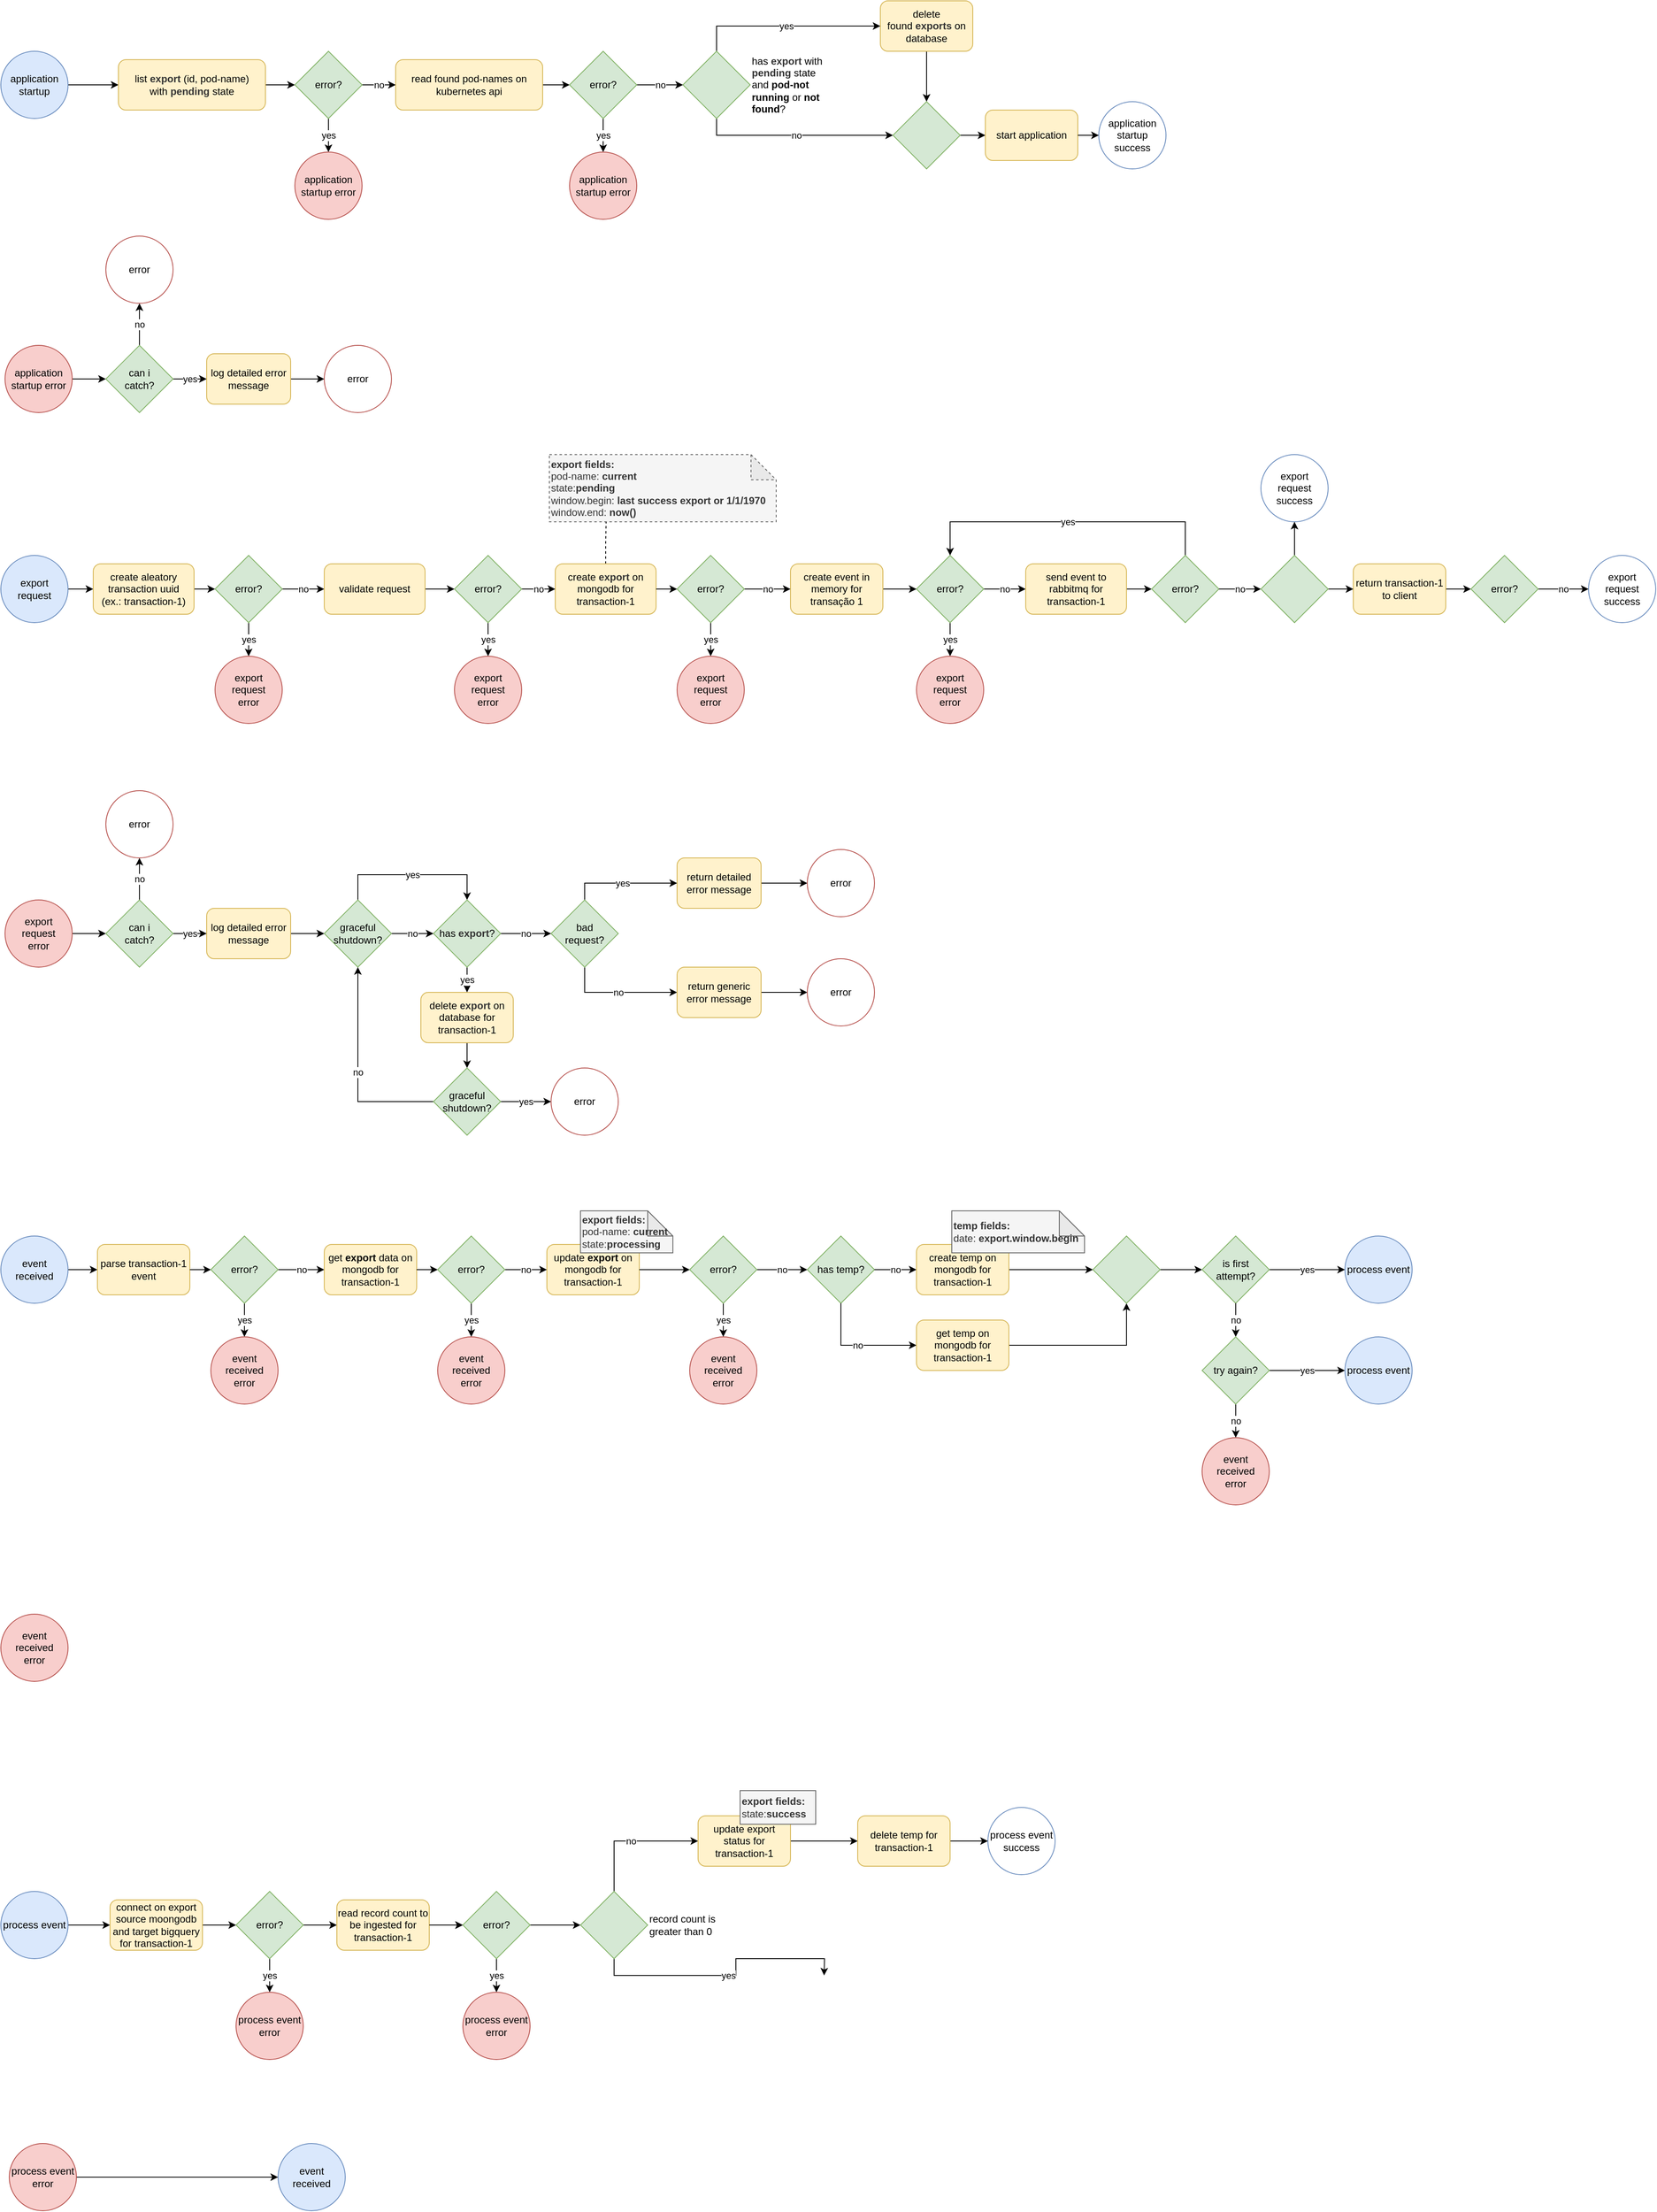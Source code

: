 <mxfile version="20.6.2" type="device"><diagram id="9GWnKrd_a0qe660i1jqb" name="Page-1"><mxGraphModel dx="3796" dy="3440" grid="1" gridSize="10" guides="1" tooltips="1" connect="1" arrows="1" fold="1" page="1" pageScale="1" pageWidth="850" pageHeight="1100" math="0" shadow="0"><root><mxCell id="0"/><mxCell id="1" parent="0"/><mxCell id="jVAdtIoG-T3ubMQ3IQV3-227" style="edgeStyle=orthogonalEdgeStyle;rounded=0;orthogonalLoop=1;jettySize=auto;html=1;exitX=0.5;exitY=0;exitDx=0;exitDy=0;endArrow=none;endFill=0;dashed=1;entryX=0.25;entryY=1;entryDx=0;entryDy=0;" edge="1" parent="1" source="jVAdtIoG-T3ubMQ3IQV3-1" target="jVAdtIoG-T3ubMQ3IQV3-95"><mxGeometry relative="1" as="geometry"/></mxCell><mxCell id="jVAdtIoG-T3ubMQ3IQV3-1" value="create&amp;nbsp;&lt;b style=&quot;color: rgb(51, 51, 51); text-align: left;&quot;&gt;export&lt;/b&gt;&amp;nbsp;on mongodb for transaction-1" style="rounded=1;whiteSpace=wrap;html=1;fillColor=#fff2cc;strokeColor=#d6b656;" vertex="1" parent="1"><mxGeometry x="235" y="-960" width="120" height="60" as="geometry"/></mxCell><mxCell id="jVAdtIoG-T3ubMQ3IQV3-5" style="edgeStyle=orthogonalEdgeStyle;rounded=0;orthogonalLoop=1;jettySize=auto;html=1;exitX=1;exitY=0.5;exitDx=0;exitDy=0;entryX=0;entryY=0.5;entryDx=0;entryDy=0;" edge="1" parent="1" source="jVAdtIoG-T3ubMQ3IQV3-1" target="jVAdtIoG-T3ubMQ3IQV3-17"><mxGeometry relative="1" as="geometry"/></mxCell><mxCell id="jVAdtIoG-T3ubMQ3IQV3-3" style="edgeStyle=orthogonalEdgeStyle;rounded=0;orthogonalLoop=1;jettySize=auto;html=1;entryX=0;entryY=0.5;entryDx=0;entryDy=0;" edge="1" parent="1" source="jVAdtIoG-T3ubMQ3IQV3-2" target="jVAdtIoG-T3ubMQ3IQV3-8"><mxGeometry relative="1" as="geometry"/></mxCell><mxCell id="jVAdtIoG-T3ubMQ3IQV3-2" value="export&lt;br&gt;request" style="ellipse;whiteSpace=wrap;html=1;aspect=fixed;fillColor=#dae8fc;strokeColor=#6c8ebf;" vertex="1" parent="1"><mxGeometry x="-425" y="-970" width="80" height="80" as="geometry"/></mxCell><mxCell id="jVAdtIoG-T3ubMQ3IQV3-7" style="edgeStyle=orthogonalEdgeStyle;rounded=0;orthogonalLoop=1;jettySize=auto;html=1;exitX=1;exitY=0.5;exitDx=0;exitDy=0;entryX=0;entryY=0.5;entryDx=0;entryDy=0;" edge="1" parent="1" source="jVAdtIoG-T3ubMQ3IQV3-4" target="jVAdtIoG-T3ubMQ3IQV3-19"><mxGeometry relative="1" as="geometry"/></mxCell><mxCell id="jVAdtIoG-T3ubMQ3IQV3-4" value="create event in memory for transação 1" style="rounded=1;whiteSpace=wrap;html=1;fillColor=#fff2cc;strokeColor=#d6b656;" vertex="1" parent="1"><mxGeometry x="515" y="-960" width="110" height="60" as="geometry"/></mxCell><mxCell id="jVAdtIoG-T3ubMQ3IQV3-11" style="edgeStyle=orthogonalEdgeStyle;rounded=0;orthogonalLoop=1;jettySize=auto;html=1;exitX=1;exitY=0.5;exitDx=0;exitDy=0;entryX=0;entryY=0.5;entryDx=0;entryDy=0;" edge="1" parent="1" source="jVAdtIoG-T3ubMQ3IQV3-6" target="jVAdtIoG-T3ubMQ3IQV3-21"><mxGeometry relative="1" as="geometry"/></mxCell><mxCell id="jVAdtIoG-T3ubMQ3IQV3-6" value="return transaction-1 to client&lt;span style=&quot;color: rgba(0, 0, 0, 0); font-family: monospace; font-size: 0px; text-align: start;&quot;&gt;%3CmxGraphModel%3E%3Croot%3E%3CmxCell%20id%3D%220%22%2F%3E%3CmxCell%20id%3D%221%22%20parent%3D%220%22%2F%3E%3CmxCell%20id%3D%222%22%20value%3D%22error%3F%22%20style%3D%22rhombus%3BwhiteSpace%3Dwrap%3Bhtml%3D1%3BfillColor%3D%23d5e8d4%3BstrokeColor%3D%2382b366%3B%22%20vertex%3D%221%22%20parent%3D%221%22%3E%3CmxGeometry%20x%3D%22670%22%20y%3D%22260%22%20width%3D%2280%22%20height%3D%2280%22%20as%3D%22geometry%22%2F%3E%3C%2FmxCell%3E%3C%2Froot%3E%3C%2FmxGraphModel%3E&lt;/span&gt;" style="rounded=1;whiteSpace=wrap;html=1;fillColor=#fff2cc;strokeColor=#d6b656;" vertex="1" parent="1"><mxGeometry x="1185" y="-960" width="110" height="60" as="geometry"/></mxCell><mxCell id="jVAdtIoG-T3ubMQ3IQV3-9" style="edgeStyle=orthogonalEdgeStyle;rounded=0;orthogonalLoop=1;jettySize=auto;html=1;exitX=1;exitY=0.5;exitDx=0;exitDy=0;entryX=0;entryY=0.5;entryDx=0;entryDy=0;" edge="1" parent="1" source="jVAdtIoG-T3ubMQ3IQV3-8" target="jVAdtIoG-T3ubMQ3IQV3-15"><mxGeometry relative="1" as="geometry"/></mxCell><mxCell id="jVAdtIoG-T3ubMQ3IQV3-8" value="create aleatory transaction uuid&lt;br&gt;(ex.: transaction-1)" style="rounded=1;whiteSpace=wrap;html=1;fillColor=#fff2cc;strokeColor=#d6b656;" vertex="1" parent="1"><mxGeometry x="-315" y="-960" width="120" height="60" as="geometry"/></mxCell><mxCell id="jVAdtIoG-T3ubMQ3IQV3-10" value="export&lt;br&gt;request&lt;br&gt;success" style="ellipse;whiteSpace=wrap;html=1;aspect=fixed;fillColor=none;strokeColor=#6c8ebf;" vertex="1" parent="1"><mxGeometry x="1465" y="-970" width="80" height="80" as="geometry"/></mxCell><mxCell id="jVAdtIoG-T3ubMQ3IQV3-14" value="" style="edgeStyle=orthogonalEdgeStyle;rounded=0;orthogonalLoop=1;jettySize=auto;html=1;" edge="1" parent="1" source="jVAdtIoG-T3ubMQ3IQV3-12" target="jVAdtIoG-T3ubMQ3IQV3-13"><mxGeometry relative="1" as="geometry"/></mxCell><mxCell id="jVAdtIoG-T3ubMQ3IQV3-12" value="event&lt;br&gt;received" style="ellipse;whiteSpace=wrap;html=1;aspect=fixed;fillColor=#dae8fc;strokeColor=#6c8ebf;" vertex="1" parent="1"><mxGeometry x="-425" y="-160" width="80" height="80" as="geometry"/></mxCell><mxCell id="jVAdtIoG-T3ubMQ3IQV3-13" value="parse transaction-1 event" style="rounded=1;whiteSpace=wrap;html=1;fillColor=#fff2cc;strokeColor=#d6b656;" vertex="1" parent="1"><mxGeometry x="-310" y="-150" width="110" height="60" as="geometry"/></mxCell><mxCell id="jVAdtIoG-T3ubMQ3IQV3-16" value="no" style="edgeStyle=orthogonalEdgeStyle;rounded=0;orthogonalLoop=1;jettySize=auto;html=1;exitX=1;exitY=0.5;exitDx=0;exitDy=0;entryX=0;entryY=0.5;entryDx=0;entryDy=0;" edge="1" parent="1" source="jVAdtIoG-T3ubMQ3IQV3-15" target="jVAdtIoG-T3ubMQ3IQV3-80"><mxGeometry relative="1" as="geometry"/></mxCell><mxCell id="jVAdtIoG-T3ubMQ3IQV3-27" value="yes" style="edgeStyle=orthogonalEdgeStyle;rounded=0;orthogonalLoop=1;jettySize=auto;html=1;exitX=0.5;exitY=1;exitDx=0;exitDy=0;" edge="1" parent="1" source="jVAdtIoG-T3ubMQ3IQV3-15" target="jVAdtIoG-T3ubMQ3IQV3-26"><mxGeometry relative="1" as="geometry"/></mxCell><mxCell id="jVAdtIoG-T3ubMQ3IQV3-15" value="error?" style="rhombus;whiteSpace=wrap;html=1;fillColor=#d5e8d4;strokeColor=#82b366;" vertex="1" parent="1"><mxGeometry x="-170" y="-970" width="80" height="80" as="geometry"/></mxCell><mxCell id="jVAdtIoG-T3ubMQ3IQV3-18" value="no" style="edgeStyle=orthogonalEdgeStyle;rounded=0;orthogonalLoop=1;jettySize=auto;html=1;exitX=1;exitY=0.5;exitDx=0;exitDy=0;entryX=0;entryY=0.5;entryDx=0;entryDy=0;" edge="1" parent="1" source="jVAdtIoG-T3ubMQ3IQV3-17" target="jVAdtIoG-T3ubMQ3IQV3-4"><mxGeometry relative="1" as="geometry"/></mxCell><mxCell id="jVAdtIoG-T3ubMQ3IQV3-35" value="yes" style="edgeStyle=orthogonalEdgeStyle;rounded=0;orthogonalLoop=1;jettySize=auto;html=1;exitX=0.5;exitY=1;exitDx=0;exitDy=0;" edge="1" parent="1" source="jVAdtIoG-T3ubMQ3IQV3-17" target="jVAdtIoG-T3ubMQ3IQV3-34"><mxGeometry relative="1" as="geometry"><mxPoint x="435" y="-790" as="targetPoint"/></mxGeometry></mxCell><mxCell id="jVAdtIoG-T3ubMQ3IQV3-17" value="error?" style="rhombus;whiteSpace=wrap;html=1;fillColor=#d5e8d4;strokeColor=#82b366;" vertex="1" parent="1"><mxGeometry x="380" y="-970" width="80" height="80" as="geometry"/></mxCell><mxCell id="jVAdtIoG-T3ubMQ3IQV3-20" value="no" style="edgeStyle=orthogonalEdgeStyle;rounded=0;orthogonalLoop=1;jettySize=auto;html=1;exitX=1;exitY=0.5;exitDx=0;exitDy=0;entryX=0;entryY=0.5;entryDx=0;entryDy=0;" edge="1" parent="1" source="jVAdtIoG-T3ubMQ3IQV3-19" target="jVAdtIoG-T3ubMQ3IQV3-39"><mxGeometry relative="1" as="geometry"/></mxCell><mxCell id="jVAdtIoG-T3ubMQ3IQV3-38" value="yes" style="rounded=0;orthogonalLoop=1;jettySize=auto;html=1;" edge="1" parent="1" source="jVAdtIoG-T3ubMQ3IQV3-19" target="jVAdtIoG-T3ubMQ3IQV3-53"><mxGeometry relative="1" as="geometry"/></mxCell><mxCell id="jVAdtIoG-T3ubMQ3IQV3-19" value="error?" style="rhombus;whiteSpace=wrap;html=1;fillColor=#d5e8d4;strokeColor=#82b366;" vertex="1" parent="1"><mxGeometry x="665" y="-970" width="80" height="80" as="geometry"/></mxCell><mxCell id="jVAdtIoG-T3ubMQ3IQV3-22" value="no" style="edgeStyle=orthogonalEdgeStyle;rounded=0;orthogonalLoop=1;jettySize=auto;html=1;exitX=1;exitY=0.5;exitDx=0;exitDy=0;entryX=0;entryY=0.5;entryDx=0;entryDy=0;" edge="1" parent="1" source="jVAdtIoG-T3ubMQ3IQV3-21" target="jVAdtIoG-T3ubMQ3IQV3-10"><mxGeometry relative="1" as="geometry"/></mxCell><mxCell id="jVAdtIoG-T3ubMQ3IQV3-21" value="error?" style="rhombus;whiteSpace=wrap;html=1;fillColor=#d5e8d4;strokeColor=#82b366;" vertex="1" parent="1"><mxGeometry x="1325" y="-970" width="80" height="80" as="geometry"/></mxCell><mxCell id="jVAdtIoG-T3ubMQ3IQV3-25" style="edgeStyle=orthogonalEdgeStyle;rounded=0;orthogonalLoop=1;jettySize=auto;html=1;exitX=1;exitY=0.5;exitDx=0;exitDy=0;" edge="1" parent="1" source="jVAdtIoG-T3ubMQ3IQV3-23" target="jVAdtIoG-T3ubMQ3IQV3-24"><mxGeometry relative="1" as="geometry"><mxPoint x="540" y="-519.97" as="targetPoint"/></mxGeometry></mxCell><mxCell id="jVAdtIoG-T3ubMQ3IQV3-23" value="return detailed error message" style="rounded=1;whiteSpace=wrap;html=1;fillColor=#fff2cc;strokeColor=#d6b656;" vertex="1" parent="1"><mxGeometry x="380" y="-610" width="100" height="60" as="geometry"/></mxCell><mxCell id="jVAdtIoG-T3ubMQ3IQV3-24" value="error" style="ellipse;whiteSpace=wrap;html=1;aspect=fixed;fillColor=none;strokeColor=#b85450;" vertex="1" parent="1"><mxGeometry x="535" y="-620" width="80" height="80" as="geometry"/></mxCell><mxCell id="jVAdtIoG-T3ubMQ3IQV3-26" value="export&lt;br&gt;request&lt;br&gt;error" style="ellipse;whiteSpace=wrap;html=1;aspect=fixed;fillColor=#f8cecc;strokeColor=#b85450;" vertex="1" parent="1"><mxGeometry x="-170" y="-850" width="80" height="80" as="geometry"/></mxCell><mxCell id="jVAdtIoG-T3ubMQ3IQV3-33" style="edgeStyle=orthogonalEdgeStyle;rounded=0;orthogonalLoop=1;jettySize=auto;html=1;entryX=0;entryY=0.5;entryDx=0;entryDy=0;" edge="1" parent="1" source="jVAdtIoG-T3ubMQ3IQV3-32" target="jVAdtIoG-T3ubMQ3IQV3-61"><mxGeometry relative="1" as="geometry"/></mxCell><mxCell id="jVAdtIoG-T3ubMQ3IQV3-32" value="export&lt;br&gt;request&lt;br&gt;error" style="ellipse;whiteSpace=wrap;html=1;aspect=fixed;fillColor=#f8cecc;strokeColor=#b85450;" vertex="1" parent="1"><mxGeometry x="-420" y="-559.97" width="80" height="80" as="geometry"/></mxCell><mxCell id="jVAdtIoG-T3ubMQ3IQV3-34" value="export&lt;br&gt;request&lt;br&gt;error" style="ellipse;whiteSpace=wrap;html=1;aspect=fixed;fillColor=#f8cecc;strokeColor=#b85450;" vertex="1" parent="1"><mxGeometry x="380" y="-850" width="80" height="80" as="geometry"/></mxCell><mxCell id="jVAdtIoG-T3ubMQ3IQV3-37" value="yes" style="edgeStyle=orthogonalEdgeStyle;rounded=0;orthogonalLoop=1;jettySize=auto;html=1;exitX=1;exitY=0.5;exitDx=0;exitDy=0;" edge="1" parent="1" source="jVAdtIoG-T3ubMQ3IQV3-88" target="jVAdtIoG-T3ubMQ3IQV3-76"><mxGeometry relative="1" as="geometry"><mxPoint x="20" y="-230" as="targetPoint"/></mxGeometry></mxCell><mxCell id="jVAdtIoG-T3ubMQ3IQV3-91" style="edgeStyle=orthogonalEdgeStyle;rounded=0;orthogonalLoop=1;jettySize=auto;html=1;exitX=0.5;exitY=1;exitDx=0;exitDy=0;" edge="1" parent="1" source="jVAdtIoG-T3ubMQ3IQV3-36" target="jVAdtIoG-T3ubMQ3IQV3-88"><mxGeometry relative="1" as="geometry"/></mxCell><mxCell id="jVAdtIoG-T3ubMQ3IQV3-36" value="delete&amp;nbsp;&lt;b style=&quot;color: rgb(51, 51, 51); text-align: left;&quot;&gt;export&lt;/b&gt;&amp;nbsp;on database for transaction-1" style="rounded=1;whiteSpace=wrap;html=1;fillColor=#fff2cc;strokeColor=#d6b656;" vertex="1" parent="1"><mxGeometry x="75" y="-450" width="110" height="60" as="geometry"/></mxCell><mxCell id="jVAdtIoG-T3ubMQ3IQV3-41" style="edgeStyle=orthogonalEdgeStyle;rounded=0;orthogonalLoop=1;jettySize=auto;html=1;exitX=1;exitY=0.5;exitDx=0;exitDy=0;entryX=0;entryY=0.5;entryDx=0;entryDy=0;" edge="1" parent="1" source="jVAdtIoG-T3ubMQ3IQV3-39" target="jVAdtIoG-T3ubMQ3IQV3-40"><mxGeometry relative="1" as="geometry"/></mxCell><mxCell id="jVAdtIoG-T3ubMQ3IQV3-39" value="send event to rabbitmq for transaction-1" style="rounded=1;whiteSpace=wrap;html=1;fillColor=#fff2cc;strokeColor=#d6b656;" vertex="1" parent="1"><mxGeometry x="795" y="-960" width="120" height="60" as="geometry"/></mxCell><mxCell id="jVAdtIoG-T3ubMQ3IQV3-55" value="yes" style="edgeStyle=orthogonalEdgeStyle;rounded=0;orthogonalLoop=1;jettySize=auto;html=1;exitX=0.5;exitY=0;exitDx=0;exitDy=0;entryX=0.5;entryY=0;entryDx=0;entryDy=0;" edge="1" parent="1" source="jVAdtIoG-T3ubMQ3IQV3-40" target="jVAdtIoG-T3ubMQ3IQV3-19"><mxGeometry relative="1" as="geometry"><Array as="points"><mxPoint x="985" y="-1010"/><mxPoint x="705" y="-1010"/></Array></mxGeometry></mxCell><mxCell id="jVAdtIoG-T3ubMQ3IQV3-40" value="error?" style="rhombus;whiteSpace=wrap;html=1;fillColor=#d5e8d4;strokeColor=#82b366;" vertex="1" parent="1"><mxGeometry x="945" y="-970" width="80" height="80" as="geometry"/></mxCell><mxCell id="jVAdtIoG-T3ubMQ3IQV3-43" value="no" style="edgeStyle=orthogonalEdgeStyle;rounded=0;orthogonalLoop=1;jettySize=auto;html=1;exitX=1;exitY=0.5;exitDx=0;exitDy=0;entryX=0;entryY=0.5;entryDx=0;entryDy=0;" edge="1" parent="1" source="jVAdtIoG-T3ubMQ3IQV3-40" target="jVAdtIoG-T3ubMQ3IQV3-58"><mxGeometry relative="1" as="geometry"><mxPoint x="995.0" y="-760" as="sourcePoint"/><mxPoint x="1055.0" y="-760" as="targetPoint"/></mxGeometry></mxCell><mxCell id="jVAdtIoG-T3ubMQ3IQV3-45" value="yes" style="edgeStyle=orthogonalEdgeStyle;rounded=0;orthogonalLoop=1;jettySize=auto;html=1;exitX=0.5;exitY=0;exitDx=0;exitDy=0;entryX=0;entryY=0.5;entryDx=0;entryDy=0;" edge="1" parent="1" source="jVAdtIoG-T3ubMQ3IQV3-44" target="jVAdtIoG-T3ubMQ3IQV3-23"><mxGeometry relative="1" as="geometry"/></mxCell><mxCell id="jVAdtIoG-T3ubMQ3IQV3-47" value="no" style="edgeStyle=orthogonalEdgeStyle;rounded=0;orthogonalLoop=1;jettySize=auto;html=1;exitX=0.5;exitY=1;exitDx=0;exitDy=0;" edge="1" parent="1" source="jVAdtIoG-T3ubMQ3IQV3-44" target="jVAdtIoG-T3ubMQ3IQV3-46"><mxGeometry relative="1" as="geometry"/></mxCell><mxCell id="jVAdtIoG-T3ubMQ3IQV3-44" value="bad&lt;br&gt;request?" style="rhombus;whiteSpace=wrap;html=1;fillColor=#d5e8d4;strokeColor=#82b366;" vertex="1" parent="1"><mxGeometry x="230" y="-559.97" width="80" height="80" as="geometry"/></mxCell><mxCell id="jVAdtIoG-T3ubMQ3IQV3-49" style="edgeStyle=orthogonalEdgeStyle;rounded=0;orthogonalLoop=1;jettySize=auto;html=1;exitX=1;exitY=0.5;exitDx=0;exitDy=0;" edge="1" parent="1" source="jVAdtIoG-T3ubMQ3IQV3-46" target="jVAdtIoG-T3ubMQ3IQV3-78"><mxGeometry relative="1" as="geometry"><mxPoint x="580" y="-479.97" as="targetPoint"/></mxGeometry></mxCell><mxCell id="jVAdtIoG-T3ubMQ3IQV3-46" value="return generic error message" style="rounded=1;whiteSpace=wrap;html=1;fillColor=#fff2cc;strokeColor=#d6b656;" vertex="1" parent="1"><mxGeometry x="380" y="-479.97" width="100" height="60" as="geometry"/></mxCell><mxCell id="jVAdtIoG-T3ubMQ3IQV3-52" style="edgeStyle=orthogonalEdgeStyle;rounded=0;orthogonalLoop=1;jettySize=auto;html=1;exitX=1;exitY=0.5;exitDx=0;exitDy=0;entryX=0;entryY=0.5;entryDx=0;entryDy=0;" edge="1" parent="1" source="jVAdtIoG-T3ubMQ3IQV3-51" target="jVAdtIoG-T3ubMQ3IQV3-69"><mxGeometry relative="1" as="geometry"/></mxCell><mxCell id="jVAdtIoG-T3ubMQ3IQV3-51" value="log detailed error message" style="rounded=1;whiteSpace=wrap;html=1;fillColor=#fff2cc;strokeColor=#d6b656;" vertex="1" parent="1"><mxGeometry x="-180" y="-549.97" width="100" height="60" as="geometry"/></mxCell><mxCell id="jVAdtIoG-T3ubMQ3IQV3-53" value="export&lt;br&gt;request&lt;br&gt;error" style="ellipse;whiteSpace=wrap;html=1;aspect=fixed;fillColor=#f8cecc;strokeColor=#b85450;" vertex="1" parent="1"><mxGeometry x="665" y="-850" width="80" height="80" as="geometry"/></mxCell><mxCell id="jVAdtIoG-T3ubMQ3IQV3-57" value="export&lt;br&gt;request&lt;br&gt;success" style="ellipse;whiteSpace=wrap;html=1;aspect=fixed;fillColor=none;strokeColor=#6c8ebf;" vertex="1" parent="1"><mxGeometry x="1075" y="-1090" width="80" height="80" as="geometry"/></mxCell><mxCell id="jVAdtIoG-T3ubMQ3IQV3-59" style="edgeStyle=orthogonalEdgeStyle;rounded=0;orthogonalLoop=1;jettySize=auto;html=1;" edge="1" parent="1" source="jVAdtIoG-T3ubMQ3IQV3-58" target="jVAdtIoG-T3ubMQ3IQV3-57"><mxGeometry relative="1" as="geometry"/></mxCell><mxCell id="jVAdtIoG-T3ubMQ3IQV3-60" style="edgeStyle=orthogonalEdgeStyle;rounded=0;orthogonalLoop=1;jettySize=auto;html=1;exitX=1;exitY=0.5;exitDx=0;exitDy=0;entryX=0;entryY=0.5;entryDx=0;entryDy=0;" edge="1" parent="1" source="jVAdtIoG-T3ubMQ3IQV3-58" target="jVAdtIoG-T3ubMQ3IQV3-6"><mxGeometry relative="1" as="geometry"/></mxCell><mxCell id="jVAdtIoG-T3ubMQ3IQV3-58" value="" style="rhombus;whiteSpace=wrap;html=1;fillColor=#d5e8d4;strokeColor=#82b366;" vertex="1" parent="1"><mxGeometry x="1075" y="-970" width="80" height="80" as="geometry"/></mxCell><mxCell id="jVAdtIoG-T3ubMQ3IQV3-63" value="yes" style="edgeStyle=orthogonalEdgeStyle;rounded=0;orthogonalLoop=1;jettySize=auto;html=1;exitX=1;exitY=0.5;exitDx=0;exitDy=0;" edge="1" parent="1" source="jVAdtIoG-T3ubMQ3IQV3-61" target="jVAdtIoG-T3ubMQ3IQV3-51"><mxGeometry relative="1" as="geometry"/></mxCell><mxCell id="jVAdtIoG-T3ubMQ3IQV3-65" value="no" style="edgeStyle=orthogonalEdgeStyle;rounded=0;orthogonalLoop=1;jettySize=auto;html=1;exitX=0.5;exitY=0;exitDx=0;exitDy=0;" edge="1" parent="1" source="jVAdtIoG-T3ubMQ3IQV3-61" target="jVAdtIoG-T3ubMQ3IQV3-75"><mxGeometry relative="1" as="geometry"/></mxCell><mxCell id="jVAdtIoG-T3ubMQ3IQV3-61" value="can i&lt;br&gt;catch?" style="rhombus;whiteSpace=wrap;html=1;fillColor=#d5e8d4;strokeColor=#82b366;" vertex="1" parent="1"><mxGeometry x="-300" y="-559.97" width="80" height="80" as="geometry"/></mxCell><mxCell id="jVAdtIoG-T3ubMQ3IQV3-92" style="edgeStyle=orthogonalEdgeStyle;rounded=0;orthogonalLoop=1;jettySize=auto;html=1;exitX=1;exitY=0.5;exitDx=0;exitDy=0;entryX=0;entryY=0.5;entryDx=0;entryDy=0;" edge="1" parent="1" source="jVAdtIoG-T3ubMQ3IQV3-66" target="jVAdtIoG-T3ubMQ3IQV3-106"><mxGeometry relative="1" as="geometry"/></mxCell><mxCell id="jVAdtIoG-T3ubMQ3IQV3-66" value="application startup" style="ellipse;whiteSpace=wrap;html=1;aspect=fixed;fillColor=#dae8fc;strokeColor=#6c8ebf;" vertex="1" parent="1"><mxGeometry x="-425" y="-1570" width="80" height="80" as="geometry"/></mxCell><mxCell id="jVAdtIoG-T3ubMQ3IQV3-100" style="edgeStyle=orthogonalEdgeStyle;rounded=0;orthogonalLoop=1;jettySize=auto;html=1;exitX=0.5;exitY=1;exitDx=0;exitDy=0;entryX=0.5;entryY=0;entryDx=0;entryDy=0;" edge="1" parent="1" source="jVAdtIoG-T3ubMQ3IQV3-67" target="jVAdtIoG-T3ubMQ3IQV3-99"><mxGeometry relative="1" as="geometry"><mxPoint x="677" y="-1570" as="sourcePoint"/></mxGeometry></mxCell><mxCell id="jVAdtIoG-T3ubMQ3IQV3-67" value="delete found&amp;nbsp;&lt;b style=&quot;color: rgb(51, 51, 51); text-align: left;&quot;&gt;exports&lt;/b&gt;&amp;nbsp;on database" style="rounded=1;whiteSpace=wrap;html=1;fillColor=#fff2cc;strokeColor=#d6b656;" vertex="1" parent="1"><mxGeometry x="622" y="-1630" width="110" height="60" as="geometry"/></mxCell><mxCell id="jVAdtIoG-T3ubMQ3IQV3-70" value="no" style="edgeStyle=orthogonalEdgeStyle;rounded=0;orthogonalLoop=1;jettySize=auto;html=1;exitX=1;exitY=0.5;exitDx=0;exitDy=0;entryX=0;entryY=0.5;entryDx=0;entryDy=0;" edge="1" parent="1" source="jVAdtIoG-T3ubMQ3IQV3-69" target="jVAdtIoG-T3ubMQ3IQV3-71"><mxGeometry relative="1" as="geometry"/></mxCell><mxCell id="jVAdtIoG-T3ubMQ3IQV3-74" value="yes" style="rounded=0;orthogonalLoop=1;jettySize=auto;html=1;exitX=0.5;exitY=0;exitDx=0;exitDy=0;entryX=0.5;entryY=0;entryDx=0;entryDy=0;edgeStyle=orthogonalEdgeStyle;" edge="1" parent="1" source="jVAdtIoG-T3ubMQ3IQV3-69" target="jVAdtIoG-T3ubMQ3IQV3-71"><mxGeometry relative="1" as="geometry"><mxPoint x="40" y="-630" as="targetPoint"/><Array as="points"><mxPoint y="-590"/><mxPoint x="130" y="-590"/></Array></mxGeometry></mxCell><mxCell id="jVAdtIoG-T3ubMQ3IQV3-69" value="graceful shutdown?" style="rhombus;whiteSpace=wrap;html=1;fillColor=#d5e8d4;strokeColor=#82b366;" vertex="1" parent="1"><mxGeometry x="-40" y="-559.97" width="80" height="80" as="geometry"/></mxCell><mxCell id="jVAdtIoG-T3ubMQ3IQV3-72" value="yes" style="edgeStyle=orthogonalEdgeStyle;rounded=0;orthogonalLoop=1;jettySize=auto;html=1;exitX=0.5;exitY=1;exitDx=0;exitDy=0;" edge="1" parent="1" source="jVAdtIoG-T3ubMQ3IQV3-71" target="jVAdtIoG-T3ubMQ3IQV3-36"><mxGeometry relative="1" as="geometry"/></mxCell><mxCell id="jVAdtIoG-T3ubMQ3IQV3-73" value="no" style="edgeStyle=orthogonalEdgeStyle;rounded=0;orthogonalLoop=1;jettySize=auto;html=1;exitX=1;exitY=0.5;exitDx=0;exitDy=0;entryX=0;entryY=0.5;entryDx=0;entryDy=0;" edge="1" parent="1" source="jVAdtIoG-T3ubMQ3IQV3-71" target="jVAdtIoG-T3ubMQ3IQV3-44"><mxGeometry relative="1" as="geometry"/></mxCell><mxCell id="jVAdtIoG-T3ubMQ3IQV3-71" value="has&amp;nbsp;&lt;b style=&quot;color: rgb(51, 51, 51); text-align: left;&quot;&gt;export&lt;/b&gt;?" style="rhombus;whiteSpace=wrap;html=1;fillColor=#d5e8d4;strokeColor=#82b366;" vertex="1" parent="1"><mxGeometry x="90" y="-559.97" width="80" height="80" as="geometry"/></mxCell><mxCell id="jVAdtIoG-T3ubMQ3IQV3-75" value="error" style="ellipse;whiteSpace=wrap;html=1;aspect=fixed;fillColor=none;strokeColor=#b85450;" vertex="1" parent="1"><mxGeometry x="-300" y="-690" width="80" height="80" as="geometry"/></mxCell><mxCell id="jVAdtIoG-T3ubMQ3IQV3-76" value="error" style="ellipse;whiteSpace=wrap;html=1;aspect=fixed;fillColor=none;strokeColor=#b85450;" vertex="1" parent="1"><mxGeometry x="230" y="-360" width="80" height="80" as="geometry"/></mxCell><mxCell id="jVAdtIoG-T3ubMQ3IQV3-78" value="error" style="ellipse;whiteSpace=wrap;html=1;aspect=fixed;fillColor=none;strokeColor=#b85450;" vertex="1" parent="1"><mxGeometry x="535" y="-489.97" width="80" height="80" as="geometry"/></mxCell><mxCell id="jVAdtIoG-T3ubMQ3IQV3-94" value="yes" style="edgeStyle=orthogonalEdgeStyle;rounded=0;orthogonalLoop=1;jettySize=auto;html=1;exitX=0.5;exitY=0;exitDx=0;exitDy=0;entryX=0;entryY=0.5;entryDx=0;entryDy=0;" edge="1" parent="1" source="jVAdtIoG-T3ubMQ3IQV3-79" target="jVAdtIoG-T3ubMQ3IQV3-67"><mxGeometry relative="1" as="geometry"><mxPoint x="622" y="-1600" as="targetPoint"/></mxGeometry></mxCell><mxCell id="jVAdtIoG-T3ubMQ3IQV3-97" value="no" style="edgeStyle=orthogonalEdgeStyle;rounded=0;orthogonalLoop=1;jettySize=auto;html=1;exitX=0.5;exitY=1;exitDx=0;exitDy=0;entryX=0;entryY=0.5;entryDx=0;entryDy=0;" edge="1" parent="1" source="jVAdtIoG-T3ubMQ3IQV3-79" target="jVAdtIoG-T3ubMQ3IQV3-99"><mxGeometry relative="1" as="geometry"/></mxCell><mxCell id="jVAdtIoG-T3ubMQ3IQV3-79" value="has&amp;nbsp;&lt;b style=&quot;color: rgb(51, 51, 51);&quot;&gt;export&lt;/b&gt;&amp;nbsp;with&amp;nbsp;&lt;br&gt;&lt;b style=&quot;color: rgb(51, 51, 51); background-color: initial;&quot;&gt;pending&lt;/b&gt;&amp;nbsp;state and &lt;b&gt;pod-not running&lt;/b&gt; or &lt;b&gt;not found&lt;/b&gt;?" style="rhombus;whiteSpace=wrap;html=1;fillColor=#d5e8d4;strokeColor=#82b366;labelPosition=right;verticalLabelPosition=middle;align=left;verticalAlign=middle;" vertex="1" parent="1"><mxGeometry x="387" y="-1570" width="80" height="80" as="geometry"/></mxCell><mxCell id="jVAdtIoG-T3ubMQ3IQV3-84" style="edgeStyle=none;rounded=0;orthogonalLoop=1;jettySize=auto;html=1;exitX=1;exitY=0.5;exitDx=0;exitDy=0;" edge="1" parent="1" source="jVAdtIoG-T3ubMQ3IQV3-80" target="jVAdtIoG-T3ubMQ3IQV3-82"><mxGeometry relative="1" as="geometry"/></mxCell><mxCell id="jVAdtIoG-T3ubMQ3IQV3-80" value="validate request" style="rounded=1;whiteSpace=wrap;html=1;fillColor=#fff2cc;strokeColor=#d6b656;" vertex="1" parent="1"><mxGeometry x="-40" y="-960" width="120" height="60" as="geometry"/></mxCell><mxCell id="jVAdtIoG-T3ubMQ3IQV3-81" value="yes" style="edgeStyle=orthogonalEdgeStyle;rounded=0;orthogonalLoop=1;jettySize=auto;html=1;exitX=0.5;exitY=1;exitDx=0;exitDy=0;" edge="1" parent="1" source="jVAdtIoG-T3ubMQ3IQV3-82" target="jVAdtIoG-T3ubMQ3IQV3-83"><mxGeometry relative="1" as="geometry"/></mxCell><mxCell id="jVAdtIoG-T3ubMQ3IQV3-85" value="no" style="edgeStyle=none;rounded=0;orthogonalLoop=1;jettySize=auto;html=1;exitX=1;exitY=0.5;exitDx=0;exitDy=0;" edge="1" parent="1" source="jVAdtIoG-T3ubMQ3IQV3-82" target="jVAdtIoG-T3ubMQ3IQV3-1"><mxGeometry relative="1" as="geometry"/></mxCell><mxCell id="jVAdtIoG-T3ubMQ3IQV3-82" value="error?" style="rhombus;whiteSpace=wrap;html=1;fillColor=#d5e8d4;strokeColor=#82b366;" vertex="1" parent="1"><mxGeometry x="115" y="-970" width="80" height="80" as="geometry"/></mxCell><mxCell id="jVAdtIoG-T3ubMQ3IQV3-83" value="export&lt;br&gt;request&lt;br&gt;error" style="ellipse;whiteSpace=wrap;html=1;aspect=fixed;fillColor=#f8cecc;strokeColor=#b85450;" vertex="1" parent="1"><mxGeometry x="115" y="-850" width="80" height="80" as="geometry"/></mxCell><mxCell id="jVAdtIoG-T3ubMQ3IQV3-90" value="no" style="edgeStyle=orthogonalEdgeStyle;rounded=0;orthogonalLoop=1;jettySize=auto;html=1;entryX=0.5;entryY=1;entryDx=0;entryDy=0;" edge="1" parent="1" source="jVAdtIoG-T3ubMQ3IQV3-88" target="jVAdtIoG-T3ubMQ3IQV3-69"><mxGeometry relative="1" as="geometry"><mxPoint x="-35" y="-460" as="targetPoint"/></mxGeometry></mxCell><mxCell id="jVAdtIoG-T3ubMQ3IQV3-88" value="graceful shutdown?" style="rhombus;whiteSpace=wrap;html=1;fillColor=#d5e8d4;strokeColor=#82b366;" vertex="1" parent="1"><mxGeometry x="90" y="-360" width="80" height="80" as="geometry"/></mxCell><mxCell id="jVAdtIoG-T3ubMQ3IQV3-101" style="rounded=0;orthogonalLoop=1;jettySize=auto;html=1;exitX=1;exitY=0.5;exitDx=0;exitDy=0;entryX=0;entryY=0.5;entryDx=0;entryDy=0;" edge="1" parent="1" source="jVAdtIoG-T3ubMQ3IQV3-99" target="jVAdtIoG-T3ubMQ3IQV3-96"><mxGeometry relative="1" as="geometry"><mxPoint x="747" y="-1500" as="sourcePoint"/><mxPoint x="907" y="-1490" as="targetPoint"/></mxGeometry></mxCell><mxCell id="jVAdtIoG-T3ubMQ3IQV3-96" value="start application" style="rounded=1;whiteSpace=wrap;html=1;fillColor=#fff2cc;strokeColor=#d6b656;" vertex="1" parent="1"><mxGeometry x="747" y="-1500" width="110" height="60" as="geometry"/></mxCell><mxCell id="jVAdtIoG-T3ubMQ3IQV3-98" value="application startup&lt;br&gt;success" style="ellipse;whiteSpace=wrap;html=1;aspect=fixed;fillColor=none;strokeColor=#6c8ebf;" vertex="1" parent="1"><mxGeometry x="882" y="-1510" width="80" height="80" as="geometry"/></mxCell><mxCell id="jVAdtIoG-T3ubMQ3IQV3-102" style="edgeStyle=orthogonalEdgeStyle;rounded=0;orthogonalLoop=1;jettySize=auto;html=1;exitX=1;exitY=0.5;exitDx=0;exitDy=0;" edge="1" parent="1" source="jVAdtIoG-T3ubMQ3IQV3-96" target="jVAdtIoG-T3ubMQ3IQV3-98"><mxGeometry relative="1" as="geometry"/></mxCell><mxCell id="jVAdtIoG-T3ubMQ3IQV3-99" value="" style="rhombus;whiteSpace=wrap;html=1;fillColor=#d5e8d4;strokeColor=#82b366;" vertex="1" parent="1"><mxGeometry x="637" y="-1510" width="80" height="80" as="geometry"/></mxCell><mxCell id="jVAdtIoG-T3ubMQ3IQV3-142" style="edgeStyle=none;rounded=0;orthogonalLoop=1;jettySize=auto;html=1;exitX=1;exitY=0.5;exitDx=0;exitDy=0;entryX=0;entryY=0.5;entryDx=0;entryDy=0;" edge="1" parent="1" source="jVAdtIoG-T3ubMQ3IQV3-106" target="jVAdtIoG-T3ubMQ3IQV3-140"><mxGeometry relative="1" as="geometry"/></mxCell><mxCell id="jVAdtIoG-T3ubMQ3IQV3-106" value="list&amp;nbsp;&lt;b style=&quot;color: rgb(51, 51, 51); text-align: left;&quot;&gt;export&lt;/b&gt;&amp;nbsp;(id, pod-name) with&amp;nbsp;&lt;b style=&quot;color: rgb(51, 51, 51); text-align: left; background-color: initial;&quot;&gt;pending&lt;/b&gt;&amp;nbsp;state" style="rounded=1;whiteSpace=wrap;html=1;fillColor=#fff2cc;strokeColor=#d6b656;" vertex="1" parent="1"><mxGeometry x="-285" y="-1560" width="175" height="60" as="geometry"/></mxCell><mxCell id="jVAdtIoG-T3ubMQ3IQV3-147" style="edgeStyle=none;rounded=0;orthogonalLoop=1;jettySize=auto;html=1;exitX=1;exitY=0.5;exitDx=0;exitDy=0;entryX=0;entryY=0.5;entryDx=0;entryDy=0;" edge="1" parent="1" source="jVAdtIoG-T3ubMQ3IQV3-107" target="jVAdtIoG-T3ubMQ3IQV3-145"><mxGeometry relative="1" as="geometry"/></mxCell><mxCell id="jVAdtIoG-T3ubMQ3IQV3-107" value="read found pod-names on kubernetes api" style="rounded=1;whiteSpace=wrap;html=1;fillColor=#fff2cc;strokeColor=#d6b656;" vertex="1" parent="1"><mxGeometry x="45" y="-1560" width="175" height="60" as="geometry"/></mxCell><mxCell id="jVAdtIoG-T3ubMQ3IQV3-112" style="edgeStyle=orthogonalEdgeStyle;rounded=0;orthogonalLoop=1;jettySize=auto;html=1;entryX=0;entryY=0.5;entryDx=0;entryDy=0;" edge="1" parent="1" source="jVAdtIoG-T3ubMQ3IQV3-113" target="jVAdtIoG-T3ubMQ3IQV3-126"><mxGeometry relative="1" as="geometry"/></mxCell><mxCell id="jVAdtIoG-T3ubMQ3IQV3-113" value="application startup error" style="ellipse;whiteSpace=wrap;html=1;aspect=fixed;fillColor=#f8cecc;strokeColor=#b85450;" vertex="1" parent="1"><mxGeometry x="-420" y="-1219.97" width="80" height="80" as="geometry"/></mxCell><mxCell id="jVAdtIoG-T3ubMQ3IQV3-122" style="edgeStyle=orthogonalEdgeStyle;rounded=0;orthogonalLoop=1;jettySize=auto;html=1;exitX=1;exitY=0.5;exitDx=0;exitDy=0;" edge="1" parent="1" source="jVAdtIoG-T3ubMQ3IQV3-123" target="jVAdtIoG-T3ubMQ3IQV3-135"><mxGeometry relative="1" as="geometry"><mxPoint x="-40" y="-1179.97" as="targetPoint"/></mxGeometry></mxCell><mxCell id="jVAdtIoG-T3ubMQ3IQV3-123" value="log detailed error message" style="rounded=1;whiteSpace=wrap;html=1;fillColor=#fff2cc;strokeColor=#d6b656;" vertex="1" parent="1"><mxGeometry x="-180" y="-1209.97" width="100" height="60" as="geometry"/></mxCell><mxCell id="jVAdtIoG-T3ubMQ3IQV3-124" value="yes" style="edgeStyle=orthogonalEdgeStyle;rounded=0;orthogonalLoop=1;jettySize=auto;html=1;exitX=1;exitY=0.5;exitDx=0;exitDy=0;" edge="1" parent="1" source="jVAdtIoG-T3ubMQ3IQV3-126" target="jVAdtIoG-T3ubMQ3IQV3-123"><mxGeometry relative="1" as="geometry"/></mxCell><mxCell id="jVAdtIoG-T3ubMQ3IQV3-125" value="no" style="edgeStyle=orthogonalEdgeStyle;rounded=0;orthogonalLoop=1;jettySize=auto;html=1;exitX=0.5;exitY=0;exitDx=0;exitDy=0;" edge="1" parent="1" source="jVAdtIoG-T3ubMQ3IQV3-126" target="jVAdtIoG-T3ubMQ3IQV3-133"><mxGeometry relative="1" as="geometry"/></mxCell><mxCell id="jVAdtIoG-T3ubMQ3IQV3-126" value="can i&lt;br&gt;catch?" style="rhombus;whiteSpace=wrap;html=1;fillColor=#d5e8d4;strokeColor=#82b366;" vertex="1" parent="1"><mxGeometry x="-300" y="-1219.97" width="80" height="80" as="geometry"/></mxCell><mxCell id="jVAdtIoG-T3ubMQ3IQV3-133" value="error" style="ellipse;whiteSpace=wrap;html=1;aspect=fixed;fillColor=none;strokeColor=#b85450;" vertex="1" parent="1"><mxGeometry x="-300" y="-1350" width="80" height="80" as="geometry"/></mxCell><mxCell id="jVAdtIoG-T3ubMQ3IQV3-135" value="error" style="ellipse;whiteSpace=wrap;html=1;aspect=fixed;fillColor=none;strokeColor=#b85450;" vertex="1" parent="1"><mxGeometry x="-40" y="-1219.97" width="80" height="80" as="geometry"/></mxCell><mxCell id="jVAdtIoG-T3ubMQ3IQV3-138" value="no" style="edgeStyle=orthogonalEdgeStyle;rounded=0;orthogonalLoop=1;jettySize=auto;html=1;exitX=1;exitY=0.5;exitDx=0;exitDy=0;" edge="1" parent="1" source="jVAdtIoG-T3ubMQ3IQV3-140" target="jVAdtIoG-T3ubMQ3IQV3-107"><mxGeometry relative="1" as="geometry"><mxPoint x="65" y="-1540" as="targetPoint"/></mxGeometry></mxCell><mxCell id="jVAdtIoG-T3ubMQ3IQV3-139" value="yes" style="edgeStyle=orthogonalEdgeStyle;rounded=0;orthogonalLoop=1;jettySize=auto;html=1;exitX=0.5;exitY=1;exitDx=0;exitDy=0;" edge="1" parent="1" source="jVAdtIoG-T3ubMQ3IQV3-140" target="jVAdtIoG-T3ubMQ3IQV3-141"><mxGeometry relative="1" as="geometry"/></mxCell><mxCell id="jVAdtIoG-T3ubMQ3IQV3-140" value="error?" style="rhombus;whiteSpace=wrap;html=1;fillColor=#d5e8d4;strokeColor=#82b366;" vertex="1" parent="1"><mxGeometry x="-75" y="-1570" width="80" height="80" as="geometry"/></mxCell><mxCell id="jVAdtIoG-T3ubMQ3IQV3-141" value="application startup error" style="ellipse;whiteSpace=wrap;html=1;aspect=fixed;fillColor=#f8cecc;strokeColor=#b85450;" vertex="1" parent="1"><mxGeometry x="-75" y="-1450" width="80" height="80" as="geometry"/></mxCell><mxCell id="jVAdtIoG-T3ubMQ3IQV3-143" value="no" style="edgeStyle=orthogonalEdgeStyle;rounded=0;orthogonalLoop=1;jettySize=auto;html=1;exitX=1;exitY=0.5;exitDx=0;exitDy=0;entryX=0;entryY=0.5;entryDx=0;entryDy=0;" edge="1" parent="1" source="jVAdtIoG-T3ubMQ3IQV3-145" target="jVAdtIoG-T3ubMQ3IQV3-79"><mxGeometry relative="1" as="geometry"><mxPoint x="447" y="-1430" as="targetPoint"/></mxGeometry></mxCell><mxCell id="jVAdtIoG-T3ubMQ3IQV3-144" value="yes" style="edgeStyle=orthogonalEdgeStyle;rounded=0;orthogonalLoop=1;jettySize=auto;html=1;exitX=0.5;exitY=1;exitDx=0;exitDy=0;" edge="1" parent="1" source="jVAdtIoG-T3ubMQ3IQV3-145" target="jVAdtIoG-T3ubMQ3IQV3-146"><mxGeometry relative="1" as="geometry"/></mxCell><mxCell id="jVAdtIoG-T3ubMQ3IQV3-145" value="error?" style="rhombus;whiteSpace=wrap;html=1;fillColor=#d5e8d4;strokeColor=#82b366;" vertex="1" parent="1"><mxGeometry x="252" y="-1570" width="80" height="80" as="geometry"/></mxCell><mxCell id="jVAdtIoG-T3ubMQ3IQV3-146" value="application startup error" style="ellipse;whiteSpace=wrap;html=1;aspect=fixed;fillColor=#f8cecc;strokeColor=#b85450;" vertex="1" parent="1"><mxGeometry x="252" y="-1450" width="80" height="80" as="geometry"/></mxCell><mxCell id="jVAdtIoG-T3ubMQ3IQV3-148" style="edgeStyle=none;rounded=0;orthogonalLoop=1;jettySize=auto;html=1;exitX=1;exitY=0.5;exitDx=0;exitDy=0;" edge="1" parent="1" target="jVAdtIoG-T3ubMQ3IQV3-150" source="jVAdtIoG-T3ubMQ3IQV3-13"><mxGeometry relative="1" as="geometry"><mxPoint x="80" y="-160" as="sourcePoint"/></mxGeometry></mxCell><mxCell id="jVAdtIoG-T3ubMQ3IQV3-149" value="yes" style="edgeStyle=orthogonalEdgeStyle;rounded=0;orthogonalLoop=1;jettySize=auto;html=1;exitX=0.5;exitY=1;exitDx=0;exitDy=0;" edge="1" parent="1" source="jVAdtIoG-T3ubMQ3IQV3-150" target="jVAdtIoG-T3ubMQ3IQV3-151"><mxGeometry relative="1" as="geometry"/></mxCell><mxCell id="jVAdtIoG-T3ubMQ3IQV3-153" value="no" style="edgeStyle=none;rounded=0;orthogonalLoop=1;jettySize=auto;html=1;exitX=1;exitY=0.5;exitDx=0;exitDy=0;" edge="1" parent="1" source="jVAdtIoG-T3ubMQ3IQV3-150" target="jVAdtIoG-T3ubMQ3IQV3-167"><mxGeometry relative="1" as="geometry"><mxPoint x="-53" y="-120" as="targetPoint"/></mxGeometry></mxCell><mxCell id="jVAdtIoG-T3ubMQ3IQV3-150" value="error?" style="rhombus;whiteSpace=wrap;html=1;fillColor=#d5e8d4;strokeColor=#82b366;" vertex="1" parent="1"><mxGeometry x="-175" y="-160" width="80" height="80" as="geometry"/></mxCell><mxCell id="jVAdtIoG-T3ubMQ3IQV3-151" value="event&lt;br&gt;received&lt;br&gt;error" style="ellipse;whiteSpace=wrap;html=1;aspect=fixed;fillColor=#f8cecc;strokeColor=#b85450;" vertex="1" parent="1"><mxGeometry x="-175" y="-40" width="80" height="80" as="geometry"/></mxCell><mxCell id="jVAdtIoG-T3ubMQ3IQV3-152" value="update &lt;b&gt;export&lt;/b&gt;&lt;span style=&quot;color: rgba(0, 0, 0, 0); font-family: monospace; font-size: 0px; text-align: start;&quot;&gt;%3CmxGraphModel%3E%3Croot%3E%3CmxCell%20id%3D%220%22%2F%3E%3CmxCell%20id%3D%221%22%20parent%3D%220%22%2F%3E%3CmxCell%20id%3D%222%22%20style%3D%22edgeStyle%3Dnone%3Brounded%3D0%3BorthogonalLoop%3D1%3BjettySize%3Dauto%3Bhtml%3D1%3BexitX%3D1%3BexitY%3D0.5%3BexitDx%3D0%3BexitDy%3D0%3B%22%20edge%3D%221%22%20target%3D%225%22%20parent%3D%221%22%3E%3CmxGeometry%20relative%3D%221%22%20as%3D%22geometry%22%3E%3CmxPoint%20x%3D%22-425%22%20y%3D%22990%22%20as%3D%22sourcePoint%22%2F%3E%3C%2FmxGeometry%3E%3C%2FmxCell%3E%3CmxCell%20id%3D%223%22%20value%3D%22yes%22%20style%3D%22edgeStyle%3DorthogonalEdgeStyle%3Brounded%3D0%3BorthogonalLoop%3D1%3BjettySize%3Dauto%3Bhtml%3D1%3BexitX%3D0.5%3BexitY%3D1%3BexitDx%3D0%3BexitDy%3D0%3B%22%20edge%3D%221%22%20source%3D%225%22%20target%3D%226%22%20parent%3D%221%22%3E%3CmxGeometry%20relative%3D%221%22%20as%3D%22geometry%22%2F%3E%3C%2FmxCell%3E%3CmxCell%20id%3D%224%22%20value%3D%22no%22%20style%3D%22edgeStyle%3Dnone%3Brounded%3D0%3BorthogonalLoop%3D1%3BjettySize%3Dauto%3Bhtml%3D1%3BexitX%3D1%3BexitY%3D0.5%3BexitDx%3D0%3BexitDy%3D0%3B%22%20edge%3D%221%22%20source%3D%225%22%20parent%3D%221%22%3E%3CmxGeometry%20relative%3D%221%22%20as%3D%22geometry%22%3E%3CmxPoint%20x%3D%22-265%22%20y%3D%22990%22%20as%3D%22targetPoint%22%2F%3E%3C%2FmxGeometry%3E%3C%2FmxCell%3E%3CmxCell%20id%3D%225%22%20value%3D%22error%3F%22%20style%3D%22rhombus%3BwhiteSpace%3Dwrap%3Bhtml%3D1%3BfillColor%3D%23d5e8d4%3BstrokeColor%3D%2382b366%3B%22%20vertex%3D%221%22%20parent%3D%221%22%3E%3CmxGeometry%20x%3D%22-400%22%20y%3D%22950%22%20width%3D%2280%22%20height%3D%2280%22%20as%3D%22geometry%22%2F%3E%3C%2FmxCell%3E%3CmxCell%20id%3D%226%22%20value%3D%22event%26lt%3Bbr%26gt%3Breceived%26lt%3Bbr%26gt%3Berror%22%20style%3D%22ellipse%3BwhiteSpace%3Dwrap%3Bhtml%3D1%3Baspect%3Dfixed%3BfillColor%3D%23f8cecc%3BstrokeColor%3D%23b85450%3B%22%20vertex%3D%221%22%20parent%3D%221%22%3E%3CmxGeometry%20x%3D%22-400%22%20y%3D%221070%22%20width%3D%2280%22%20height%3D%2280%22%20as%3D%22geometry%22%2F%3E%3C%2FmxCell%3E%3C%2Froot%3E%3C%2FmxGraphModel%3E&lt;/span&gt;&amp;nbsp;on mongodb&amp;nbsp;for transaction-1" style="rounded=1;whiteSpace=wrap;html=1;fillColor=#fff2cc;strokeColor=#d6b656;" vertex="1" parent="1"><mxGeometry x="225" y="-150" width="110" height="60" as="geometry"/></mxCell><mxCell id="jVAdtIoG-T3ubMQ3IQV3-105" value="&lt;b&gt;export fields:&lt;br&gt;&lt;/b&gt;&lt;div style=&quot;&quot;&gt;&lt;span style=&quot;background-color: initial;&quot;&gt;pod-name: &lt;/span&gt;&lt;b style=&quot;background-color: initial;&quot;&gt;current&lt;/b&gt;&lt;/div&gt;&lt;div style=&quot;&quot;&gt;&lt;span style=&quot;background-color: initial;&quot;&gt;state:&lt;/span&gt;&lt;b style=&quot;background-color: initial;&quot;&gt;processing&lt;/b&gt;&lt;/div&gt;" style="shape=note;whiteSpace=wrap;html=1;backgroundOutline=1;darkOpacity=0.05;fontFamily=Helvetica;fontSize=12;fontColor=#333333;align=left;strokeColor=#666666;fillColor=#f5f5f5;" vertex="1" parent="1"><mxGeometry x="265" y="-190" width="110" height="50" as="geometry"/></mxCell><mxCell id="jVAdtIoG-T3ubMQ3IQV3-154" style="edgeStyle=none;rounded=0;orthogonalLoop=1;jettySize=auto;html=1;exitX=1;exitY=0.5;exitDx=0;exitDy=0;" edge="1" parent="1" target="jVAdtIoG-T3ubMQ3IQV3-157" source="jVAdtIoG-T3ubMQ3IQV3-152"><mxGeometry relative="1" as="geometry"><mxPoint x="350" y="-150" as="sourcePoint"/></mxGeometry></mxCell><mxCell id="jVAdtIoG-T3ubMQ3IQV3-155" value="yes" style="edgeStyle=orthogonalEdgeStyle;rounded=0;orthogonalLoop=1;jettySize=auto;html=1;exitX=0.5;exitY=1;exitDx=0;exitDy=0;" edge="1" parent="1" source="jVAdtIoG-T3ubMQ3IQV3-157" target="jVAdtIoG-T3ubMQ3IQV3-158"><mxGeometry relative="1" as="geometry"/></mxCell><mxCell id="jVAdtIoG-T3ubMQ3IQV3-156" value="no" style="edgeStyle=none;rounded=0;orthogonalLoop=1;jettySize=auto;html=1;exitX=1;exitY=0.5;exitDx=0;exitDy=0;entryX=0;entryY=0.5;entryDx=0;entryDy=0;" edge="1" parent="1" source="jVAdtIoG-T3ubMQ3IQV3-157" target="jVAdtIoG-T3ubMQ3IQV3-174"><mxGeometry relative="1" as="geometry"><mxPoint x="820" y="-140" as="targetPoint"/></mxGeometry></mxCell><mxCell id="jVAdtIoG-T3ubMQ3IQV3-157" value="error?" style="rhombus;whiteSpace=wrap;html=1;fillColor=#d5e8d4;strokeColor=#82b366;" vertex="1" parent="1"><mxGeometry x="395" y="-160" width="80" height="80" as="geometry"/></mxCell><mxCell id="jVAdtIoG-T3ubMQ3IQV3-158" value="event&lt;br&gt;received&lt;br&gt;error" style="ellipse;whiteSpace=wrap;html=1;aspect=fixed;fillColor=#f8cecc;strokeColor=#b85450;" vertex="1" parent="1"><mxGeometry x="395" y="-40" width="80" height="80" as="geometry"/></mxCell><mxCell id="jVAdtIoG-T3ubMQ3IQV3-159" value="event&lt;br&gt;received&lt;br&gt;error" style="ellipse;whiteSpace=wrap;html=1;aspect=fixed;fillColor=#f8cecc;strokeColor=#b85450;" vertex="1" parent="1"><mxGeometry x="-425" y="290" width="80" height="80" as="geometry"/></mxCell><mxCell id="jVAdtIoG-T3ubMQ3IQV3-167" value="get &lt;b&gt;export&lt;/b&gt; data on mongodb for transaction-1" style="rounded=1;whiteSpace=wrap;html=1;fillColor=#fff2cc;strokeColor=#d6b656;" vertex="1" parent="1"><mxGeometry x="-40" y="-150" width="110" height="60" as="geometry"/></mxCell><mxCell id="jVAdtIoG-T3ubMQ3IQV3-168" style="edgeStyle=none;rounded=0;orthogonalLoop=1;jettySize=auto;html=1;exitX=1;exitY=0.5;exitDx=0;exitDy=0;" edge="1" parent="1" target="jVAdtIoG-T3ubMQ3IQV3-171" source="jVAdtIoG-T3ubMQ3IQV3-167"><mxGeometry relative="1" as="geometry"><mxPoint x="70" y="-120" as="sourcePoint"/></mxGeometry></mxCell><mxCell id="jVAdtIoG-T3ubMQ3IQV3-169" value="yes" style="edgeStyle=orthogonalEdgeStyle;rounded=0;orthogonalLoop=1;jettySize=auto;html=1;exitX=0.5;exitY=1;exitDx=0;exitDy=0;" edge="1" parent="1" source="jVAdtIoG-T3ubMQ3IQV3-171" target="jVAdtIoG-T3ubMQ3IQV3-172"><mxGeometry relative="1" as="geometry"/></mxCell><mxCell id="jVAdtIoG-T3ubMQ3IQV3-170" value="no" style="edgeStyle=none;rounded=0;orthogonalLoop=1;jettySize=auto;html=1;exitX=1;exitY=0.5;exitDx=0;exitDy=0;entryX=0;entryY=0.5;entryDx=0;entryDy=0;" edge="1" parent="1" source="jVAdtIoG-T3ubMQ3IQV3-171" target="jVAdtIoG-T3ubMQ3IQV3-152"><mxGeometry relative="1" as="geometry"><mxPoint x="230" y="-120" as="targetPoint"/></mxGeometry></mxCell><mxCell id="jVAdtIoG-T3ubMQ3IQV3-171" value="error?" style="rhombus;whiteSpace=wrap;html=1;fillColor=#d5e8d4;strokeColor=#82b366;" vertex="1" parent="1"><mxGeometry x="95" y="-160" width="80" height="80" as="geometry"/></mxCell><mxCell id="jVAdtIoG-T3ubMQ3IQV3-172" value="event&lt;br&gt;received&lt;br&gt;error" style="ellipse;whiteSpace=wrap;html=1;aspect=fixed;fillColor=#f8cecc;strokeColor=#b85450;" vertex="1" parent="1"><mxGeometry x="95" y="-40" width="80" height="80" as="geometry"/></mxCell><mxCell id="jVAdtIoG-T3ubMQ3IQV3-174" value="has temp?" style="rhombus;whiteSpace=wrap;html=1;fillColor=#d5e8d4;strokeColor=#82b366;" vertex="1" parent="1"><mxGeometry x="535" y="-160" width="80" height="80" as="geometry"/></mxCell><mxCell id="jVAdtIoG-T3ubMQ3IQV3-175" value="no" style="edgeStyle=none;rounded=0;orthogonalLoop=1;jettySize=auto;html=1;exitX=1;exitY=0.5;exitDx=0;exitDy=0;entryX=0;entryY=0.5;entryDx=0;entryDy=0;" edge="1" parent="1" source="jVAdtIoG-T3ubMQ3IQV3-174" target="jVAdtIoG-T3ubMQ3IQV3-177"><mxGeometry relative="1" as="geometry"><mxPoint x="675" y="-120" as="targetPoint"/><mxPoint x="485" y="-110" as="sourcePoint"/></mxGeometry></mxCell><mxCell id="jVAdtIoG-T3ubMQ3IQV3-176" value="no" style="edgeStyle=orthogonalEdgeStyle;rounded=0;orthogonalLoop=1;jettySize=auto;html=1;exitX=0.5;exitY=1;exitDx=0;exitDy=0;entryX=0;entryY=0.5;entryDx=0;entryDy=0;" edge="1" parent="1" source="jVAdtIoG-T3ubMQ3IQV3-174" target="jVAdtIoG-T3ubMQ3IQV3-178"><mxGeometry relative="1" as="geometry"><mxPoint x="575" y="-40" as="targetPoint"/><mxPoint x="625" y="-110" as="sourcePoint"/></mxGeometry></mxCell><mxCell id="jVAdtIoG-T3ubMQ3IQV3-181" style="edgeStyle=orthogonalEdgeStyle;rounded=0;orthogonalLoop=1;jettySize=auto;html=1;exitX=1;exitY=0.5;exitDx=0;exitDy=0;" edge="1" parent="1" source="jVAdtIoG-T3ubMQ3IQV3-177" target="jVAdtIoG-T3ubMQ3IQV3-180"><mxGeometry relative="1" as="geometry"/></mxCell><mxCell id="jVAdtIoG-T3ubMQ3IQV3-177" value="create temp on mongodb&amp;nbsp;for transaction-1" style="rounded=1;whiteSpace=wrap;html=1;fillColor=#fff2cc;strokeColor=#d6b656;" vertex="1" parent="1"><mxGeometry x="665" y="-150" width="110" height="60" as="geometry"/></mxCell><mxCell id="jVAdtIoG-T3ubMQ3IQV3-182" style="edgeStyle=orthogonalEdgeStyle;rounded=0;orthogonalLoop=1;jettySize=auto;html=1;exitX=1;exitY=0.5;exitDx=0;exitDy=0;entryX=0.5;entryY=1;entryDx=0;entryDy=0;" edge="1" parent="1" source="jVAdtIoG-T3ubMQ3IQV3-178" target="jVAdtIoG-T3ubMQ3IQV3-180"><mxGeometry relative="1" as="geometry"/></mxCell><mxCell id="jVAdtIoG-T3ubMQ3IQV3-178" value="get temp on mongodb&amp;nbsp;for transaction-1" style="rounded=1;whiteSpace=wrap;html=1;fillColor=#fff2cc;strokeColor=#d6b656;" vertex="1" parent="1"><mxGeometry x="665" y="-60" width="110" height="60" as="geometry"/></mxCell><mxCell id="jVAdtIoG-T3ubMQ3IQV3-179" value="&lt;b&gt;temp fields:&lt;br&gt;&lt;/b&gt;&lt;div style=&quot;&quot;&gt;&lt;span style=&quot;background-color: initial;&quot;&gt;date:&lt;b&gt;&amp;nbsp;export.window.begin&lt;/b&gt;&lt;/span&gt;&lt;br&gt;&lt;/div&gt;" style="shape=note;whiteSpace=wrap;html=1;backgroundOutline=1;darkOpacity=0.05;fontFamily=Helvetica;fontSize=12;fontColor=#333333;align=left;strokeColor=#666666;fillColor=#f5f5f5;" vertex="1" parent="1"><mxGeometry x="707" y="-190" width="158" height="50" as="geometry"/></mxCell><mxCell id="jVAdtIoG-T3ubMQ3IQV3-185" style="edgeStyle=orthogonalEdgeStyle;rounded=0;orthogonalLoop=1;jettySize=auto;html=1;exitX=1;exitY=0.5;exitDx=0;exitDy=0;" edge="1" parent="1" source="jVAdtIoG-T3ubMQ3IQV3-180" target="jVAdtIoG-T3ubMQ3IQV3-187"><mxGeometry relative="1" as="geometry"><mxPoint x="1095" y="-40" as="targetPoint"/><Array as="points"><mxPoint x="995" y="-120"/></Array></mxGeometry></mxCell><mxCell id="jVAdtIoG-T3ubMQ3IQV3-180" value="" style="rhombus;whiteSpace=wrap;html=1;fillColor=#d5e8d4;strokeColor=#82b366;" vertex="1" parent="1"><mxGeometry x="875" y="-160" width="80" height="80" as="geometry"/></mxCell><mxCell id="jVAdtIoG-T3ubMQ3IQV3-184" value="process event" style="ellipse;whiteSpace=wrap;html=1;aspect=fixed;fillColor=#dae8fc;strokeColor=#6c8ebf;" vertex="1" parent="1"><mxGeometry x="1175" y="-160" width="80" height="80" as="geometry"/></mxCell><mxCell id="jVAdtIoG-T3ubMQ3IQV3-188" style="edgeStyle=orthogonalEdgeStyle;rounded=0;orthogonalLoop=1;jettySize=auto;html=1;exitX=1;exitY=0.5;exitDx=0;exitDy=0;" edge="1" parent="1" source="jVAdtIoG-T3ubMQ3IQV3-186" target="jVAdtIoG-T3ubMQ3IQV3-201"><mxGeometry relative="1" as="geometry"><mxPoint x="-295" y="660" as="targetPoint"/></mxGeometry></mxCell><mxCell id="jVAdtIoG-T3ubMQ3IQV3-186" value="process event" style="ellipse;whiteSpace=wrap;html=1;aspect=fixed;fillColor=#dae8fc;strokeColor=#6c8ebf;" vertex="1" parent="1"><mxGeometry x="-425" y="620" width="80" height="80" as="geometry"/></mxCell><mxCell id="jVAdtIoG-T3ubMQ3IQV3-189" value="yes" style="edgeStyle=orthogonalEdgeStyle;rounded=0;orthogonalLoop=1;jettySize=auto;html=1;exitX=1;exitY=0.5;exitDx=0;exitDy=0;entryX=0;entryY=0.5;entryDx=0;entryDy=0;" edge="1" parent="1" source="jVAdtIoG-T3ubMQ3IQV3-187" target="jVAdtIoG-T3ubMQ3IQV3-184"><mxGeometry relative="1" as="geometry"/></mxCell><mxCell id="jVAdtIoG-T3ubMQ3IQV3-187" value="is first attempt?" style="rhombus;whiteSpace=wrap;html=1;fillColor=#d5e8d4;strokeColor=#82b366;" vertex="1" parent="1"><mxGeometry x="1005" y="-160" width="80" height="80" as="geometry"/></mxCell><mxCell id="jVAdtIoG-T3ubMQ3IQV3-191" value="no" style="edgeStyle=orthogonalEdgeStyle;rounded=0;orthogonalLoop=1;jettySize=auto;html=1;exitX=0.5;exitY=1;exitDx=0;exitDy=0;" edge="1" parent="1" source="jVAdtIoG-T3ubMQ3IQV3-187" target="jVAdtIoG-T3ubMQ3IQV3-192"><mxGeometry relative="1" as="geometry"><mxPoint x="1095" y="-110" as="sourcePoint"/><mxPoint x="1045" y="-10" as="targetPoint"/></mxGeometry></mxCell><mxCell id="jVAdtIoG-T3ubMQ3IQV3-194" value="yes" style="edgeStyle=orthogonalEdgeStyle;rounded=0;orthogonalLoop=1;jettySize=auto;html=1;exitX=1;exitY=0.5;exitDx=0;exitDy=0;entryX=0;entryY=0.5;entryDx=0;entryDy=0;" edge="1" parent="1" source="jVAdtIoG-T3ubMQ3IQV3-192" target="jVAdtIoG-T3ubMQ3IQV3-193"><mxGeometry relative="1" as="geometry"/></mxCell><mxCell id="jVAdtIoG-T3ubMQ3IQV3-196" value="no" style="edgeStyle=orthogonalEdgeStyle;rounded=0;orthogonalLoop=1;jettySize=auto;html=1;exitX=0.5;exitY=1;exitDx=0;exitDy=0;" edge="1" parent="1" source="jVAdtIoG-T3ubMQ3IQV3-192" target="jVAdtIoG-T3ubMQ3IQV3-195"><mxGeometry relative="1" as="geometry"/></mxCell><mxCell id="jVAdtIoG-T3ubMQ3IQV3-192" value="try again?" style="rhombus;whiteSpace=wrap;html=1;fillColor=#d5e8d4;strokeColor=#82b366;" vertex="1" parent="1"><mxGeometry x="1005" y="-40" width="80" height="80" as="geometry"/></mxCell><mxCell id="jVAdtIoG-T3ubMQ3IQV3-193" value="process event" style="ellipse;whiteSpace=wrap;html=1;aspect=fixed;fillColor=#dae8fc;strokeColor=#6c8ebf;" vertex="1" parent="1"><mxGeometry x="1175" y="-40" width="80" height="80" as="geometry"/></mxCell><mxCell id="jVAdtIoG-T3ubMQ3IQV3-195" value="event&lt;br&gt;received&lt;br&gt;error" style="ellipse;whiteSpace=wrap;html=1;aspect=fixed;fillColor=#f8cecc;strokeColor=#b85450;" vertex="1" parent="1"><mxGeometry x="1005" y="80" width="80" height="80" as="geometry"/></mxCell><mxCell id="jVAdtIoG-T3ubMQ3IQV3-197" value="event&lt;br&gt;received" style="ellipse;whiteSpace=wrap;html=1;aspect=fixed;fillColor=#dae8fc;strokeColor=#6c8ebf;" vertex="1" parent="1"><mxGeometry x="-95" y="920" width="80" height="80" as="geometry"/></mxCell><mxCell id="jVAdtIoG-T3ubMQ3IQV3-200" style="edgeStyle=orthogonalEdgeStyle;rounded=0;orthogonalLoop=1;jettySize=auto;html=1;exitX=1;exitY=0.5;exitDx=0;exitDy=0;" edge="1" parent="1" source="jVAdtIoG-T3ubMQ3IQV3-199" target="jVAdtIoG-T3ubMQ3IQV3-197"><mxGeometry relative="1" as="geometry"/></mxCell><mxCell id="jVAdtIoG-T3ubMQ3IQV3-199" value="process event error" style="ellipse;whiteSpace=wrap;html=1;aspect=fixed;fillColor=#f8cecc;strokeColor=#b85450;" vertex="1" parent="1"><mxGeometry x="-415" y="920" width="80" height="80" as="geometry"/></mxCell><mxCell id="jVAdtIoG-T3ubMQ3IQV3-205" style="edgeStyle=orthogonalEdgeStyle;rounded=0;orthogonalLoop=1;jettySize=auto;html=1;exitX=1;exitY=0.5;exitDx=0;exitDy=0;" edge="1" parent="1" source="jVAdtIoG-T3ubMQ3IQV3-201" target="jVAdtIoG-T3ubMQ3IQV3-203"><mxGeometry relative="1" as="geometry"/></mxCell><mxCell id="jVAdtIoG-T3ubMQ3IQV3-201" value="connect on export source moongodb and target bigquery for transaction-1" style="rounded=1;whiteSpace=wrap;html=1;fillColor=#fff2cc;strokeColor=#d6b656;" vertex="1" parent="1"><mxGeometry x="-295" y="630" width="110" height="60" as="geometry"/></mxCell><mxCell id="jVAdtIoG-T3ubMQ3IQV3-202" value="yes" style="edgeStyle=orthogonalEdgeStyle;rounded=0;orthogonalLoop=1;jettySize=auto;html=1;exitX=0.5;exitY=1;exitDx=0;exitDy=0;" edge="1" parent="1" source="jVAdtIoG-T3ubMQ3IQV3-203" target="jVAdtIoG-T3ubMQ3IQV3-204"><mxGeometry relative="1" as="geometry"/></mxCell><mxCell id="jVAdtIoG-T3ubMQ3IQV3-207" style="edgeStyle=orthogonalEdgeStyle;rounded=0;orthogonalLoop=1;jettySize=auto;html=1;exitX=1;exitY=0.5;exitDx=0;exitDy=0;entryX=0;entryY=0.5;entryDx=0;entryDy=0;" edge="1" parent="1" source="jVAdtIoG-T3ubMQ3IQV3-203" target="jVAdtIoG-T3ubMQ3IQV3-206"><mxGeometry relative="1" as="geometry"/></mxCell><mxCell id="jVAdtIoG-T3ubMQ3IQV3-203" value="error?" style="rhombus;whiteSpace=wrap;html=1;fillColor=#d5e8d4;strokeColor=#82b366;" vertex="1" parent="1"><mxGeometry x="-145" y="620" width="80" height="80" as="geometry"/></mxCell><mxCell id="jVAdtIoG-T3ubMQ3IQV3-204" value="process event error" style="ellipse;whiteSpace=wrap;html=1;aspect=fixed;fillColor=#f8cecc;strokeColor=#b85450;" vertex="1" parent="1"><mxGeometry x="-145" y="740" width="80" height="80" as="geometry"/></mxCell><mxCell id="jVAdtIoG-T3ubMQ3IQV3-212" value="" style="edgeStyle=orthogonalEdgeStyle;rounded=0;orthogonalLoop=1;jettySize=auto;html=1;" edge="1" parent="1" source="jVAdtIoG-T3ubMQ3IQV3-206" target="jVAdtIoG-T3ubMQ3IQV3-210"><mxGeometry relative="1" as="geometry"/></mxCell><mxCell id="jVAdtIoG-T3ubMQ3IQV3-206" value="read record count to be ingested for transaction-1" style="rounded=1;whiteSpace=wrap;html=1;fillColor=#fff2cc;strokeColor=#d6b656;" vertex="1" parent="1"><mxGeometry x="-25" y="630" width="110" height="60" as="geometry"/></mxCell><mxCell id="jVAdtIoG-T3ubMQ3IQV3-208" style="edgeStyle=orthogonalEdgeStyle;rounded=0;orthogonalLoop=1;jettySize=auto;html=1;exitX=1;exitY=0.5;exitDx=0;exitDy=0;" edge="1" parent="1" target="jVAdtIoG-T3ubMQ3IQV3-210" source="jVAdtIoG-T3ubMQ3IQV3-206"><mxGeometry relative="1" as="geometry"><mxPoint x="85" y="660" as="sourcePoint"/></mxGeometry></mxCell><mxCell id="jVAdtIoG-T3ubMQ3IQV3-209" value="yes" style="edgeStyle=orthogonalEdgeStyle;rounded=0;orthogonalLoop=1;jettySize=auto;html=1;exitX=0.5;exitY=1;exitDx=0;exitDy=0;" edge="1" parent="1" source="jVAdtIoG-T3ubMQ3IQV3-210" target="jVAdtIoG-T3ubMQ3IQV3-211"><mxGeometry relative="1" as="geometry"/></mxCell><mxCell id="jVAdtIoG-T3ubMQ3IQV3-214" style="edgeStyle=orthogonalEdgeStyle;rounded=0;orthogonalLoop=1;jettySize=auto;html=1;exitX=1;exitY=0.5;exitDx=0;exitDy=0;entryX=0;entryY=0.5;entryDx=0;entryDy=0;" edge="1" parent="1" source="jVAdtIoG-T3ubMQ3IQV3-210" target="jVAdtIoG-T3ubMQ3IQV3-213"><mxGeometry relative="1" as="geometry"/></mxCell><mxCell id="jVAdtIoG-T3ubMQ3IQV3-210" value="error?" style="rhombus;whiteSpace=wrap;html=1;fillColor=#d5e8d4;strokeColor=#82b366;" vertex="1" parent="1"><mxGeometry x="125" y="620" width="80" height="80" as="geometry"/></mxCell><mxCell id="jVAdtIoG-T3ubMQ3IQV3-211" value="process event error" style="ellipse;whiteSpace=wrap;html=1;aspect=fixed;fillColor=#f8cecc;strokeColor=#b85450;" vertex="1" parent="1"><mxGeometry x="125" y="740" width="80" height="80" as="geometry"/></mxCell><mxCell id="jVAdtIoG-T3ubMQ3IQV3-216" value="no" style="edgeStyle=orthogonalEdgeStyle;rounded=0;orthogonalLoop=1;jettySize=auto;html=1;exitX=0.5;exitY=0;exitDx=0;exitDy=0;entryX=0;entryY=0.5;entryDx=0;entryDy=0;" edge="1" parent="1" source="jVAdtIoG-T3ubMQ3IQV3-213" target="jVAdtIoG-T3ubMQ3IQV3-220"><mxGeometry relative="1" as="geometry"><mxPoint x="295" y="530" as="targetPoint"/></mxGeometry></mxCell><mxCell id="jVAdtIoG-T3ubMQ3IQV3-226" value="yes" style="edgeStyle=orthogonalEdgeStyle;rounded=0;orthogonalLoop=1;jettySize=auto;html=1;exitX=0.5;exitY=1;exitDx=0;exitDy=0;" edge="1" parent="1" source="jVAdtIoG-T3ubMQ3IQV3-213"><mxGeometry relative="1" as="geometry"><mxPoint x="555" y="720" as="targetPoint"/></mxGeometry></mxCell><mxCell id="jVAdtIoG-T3ubMQ3IQV3-213" value="record count is greater than 0" style="rhombus;whiteSpace=wrap;html=1;fillColor=#d5e8d4;strokeColor=#82b366;labelPosition=right;verticalLabelPosition=middle;align=left;verticalAlign=middle;" vertex="1" parent="1"><mxGeometry x="265" y="620" width="80" height="80" as="geometry"/></mxCell><mxCell id="jVAdtIoG-T3ubMQ3IQV3-217" value="process event success" style="ellipse;whiteSpace=wrap;html=1;aspect=fixed;fillColor=none;strokeColor=#6c8ebf;" vertex="1" parent="1"><mxGeometry x="750" y="520" width="80" height="80" as="geometry"/></mxCell><mxCell id="jVAdtIoG-T3ubMQ3IQV3-223" style="edgeStyle=orthogonalEdgeStyle;rounded=0;orthogonalLoop=1;jettySize=auto;html=1;exitX=1;exitY=0.5;exitDx=0;exitDy=0;entryX=0;entryY=0.5;entryDx=0;entryDy=0;" edge="1" parent="1" source="jVAdtIoG-T3ubMQ3IQV3-220" target="jVAdtIoG-T3ubMQ3IQV3-222"><mxGeometry relative="1" as="geometry"/></mxCell><mxCell id="jVAdtIoG-T3ubMQ3IQV3-220" value="update export status for transaction-1" style="rounded=1;whiteSpace=wrap;html=1;fillColor=#fff2cc;strokeColor=#d6b656;" vertex="1" parent="1"><mxGeometry x="405" y="530" width="110" height="60" as="geometry"/></mxCell><mxCell id="jVAdtIoG-T3ubMQ3IQV3-221" value="&lt;b&gt;export fields:&lt;br&gt;&lt;/b&gt;&lt;div style=&quot;&quot;&gt;&lt;span style=&quot;background-color: initial;&quot;&gt;state:&lt;/span&gt;&lt;b style=&quot;background-color: initial;&quot;&gt;success&lt;/b&gt;&lt;br&gt;&lt;/div&gt;" style="rounded=0;whiteSpace=wrap;html=1;fillColor=#f5f5f5;strokeColor=#666666;fontColor=#333333;align=left;" vertex="1" parent="1"><mxGeometry x="455" y="500" width="90" height="40" as="geometry"/></mxCell><mxCell id="jVAdtIoG-T3ubMQ3IQV3-224" style="edgeStyle=orthogonalEdgeStyle;rounded=0;orthogonalLoop=1;jettySize=auto;html=1;exitX=1;exitY=0.5;exitDx=0;exitDy=0;entryX=0;entryY=0.5;entryDx=0;entryDy=0;" edge="1" parent="1" source="jVAdtIoG-T3ubMQ3IQV3-222" target="jVAdtIoG-T3ubMQ3IQV3-217"><mxGeometry relative="1" as="geometry"/></mxCell><mxCell id="jVAdtIoG-T3ubMQ3IQV3-222" value="delete temp for transaction-1" style="rounded=1;whiteSpace=wrap;html=1;fillColor=#fff2cc;strokeColor=#d6b656;" vertex="1" parent="1"><mxGeometry x="595" y="530" width="110" height="60" as="geometry"/></mxCell><mxCell id="jVAdtIoG-T3ubMQ3IQV3-95" value="&lt;b&gt;export fields:&lt;br&gt;&lt;/b&gt;&lt;div style=&quot;&quot;&gt;&lt;span style=&quot;background-color: initial;&quot;&gt;pod-name: &lt;/span&gt;&lt;b style=&quot;background-color: initial;&quot;&gt;current&lt;/b&gt;&lt;/div&gt;&lt;div style=&quot;&quot;&gt;&lt;span style=&quot;background-color: initial;&quot;&gt;state:&lt;/span&gt;&lt;b style=&quot;background-color: initial;&quot;&gt;pending&lt;/b&gt;&lt;/div&gt;&lt;div style=&quot;&quot;&gt;&lt;span style=&quot;background-color: initial;&quot;&gt;window.begin: &lt;b&gt;last success export or 1/1/1970&lt;/b&gt;&lt;/span&gt;&lt;/div&gt;&lt;div style=&quot;&quot;&gt;window.end: &lt;b&gt;now()&lt;/b&gt;&lt;/div&gt;" style="shape=note;whiteSpace=wrap;html=1;backgroundOutline=1;darkOpacity=0.05;dashed=1;fontFamily=Helvetica;fontSize=12;fontColor=#333333;align=left;strokeColor=#666666;fillColor=#f5f5f5;" vertex="1" parent="1"><mxGeometry x="228" y="-1090" width="270" height="80" as="geometry"/></mxCell></root></mxGraphModel></diagram></mxfile>